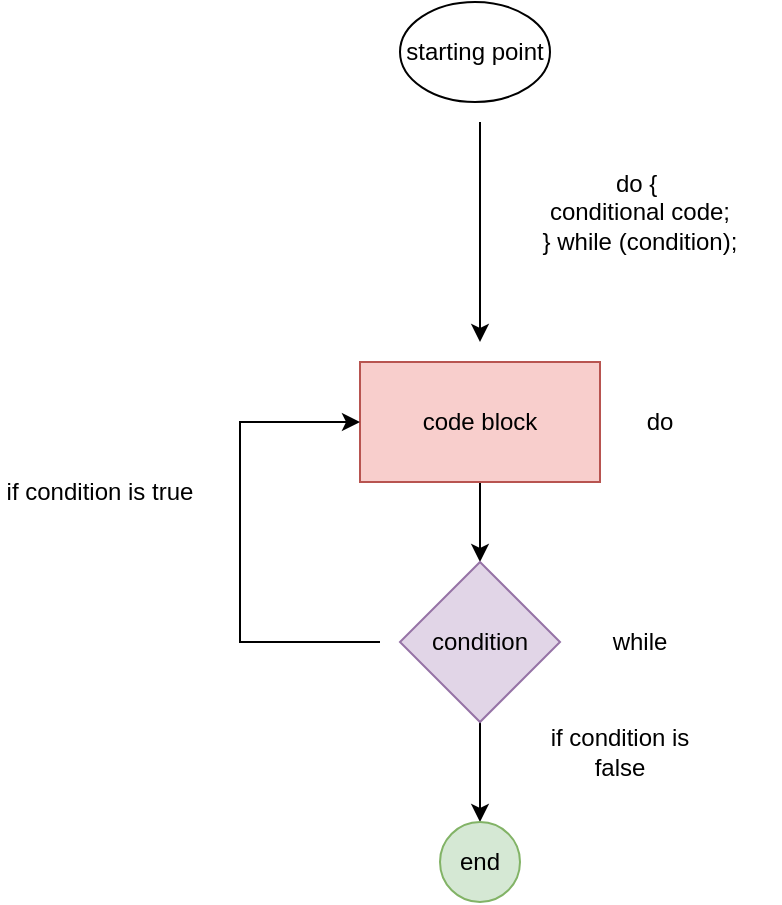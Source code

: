 <mxfile version="20.0.1" type="github"><diagram id="p4OnMx4J5jkgzoRhmFad" name="Page-1"><mxGraphModel dx="1106" dy="622" grid="1" gridSize="10" guides="1" tooltips="1" connect="1" arrows="1" fold="1" page="1" pageScale="1" pageWidth="827" pageHeight="1169" math="0" shadow="0"><root><mxCell id="0"/><mxCell id="1" parent="0"/><mxCell id="Bt0VHHIA26WRMmpWuTSR-1" value="" style="endArrow=classic;html=1;rounded=0;" parent="1" edge="1"><mxGeometry width="50" height="50" relative="1" as="geometry"><mxPoint x="420" y="80" as="sourcePoint"/><mxPoint x="420" y="190" as="targetPoint"/></mxGeometry></mxCell><mxCell id="Bt0VHHIA26WRMmpWuTSR-6" value="" style="edgeStyle=orthogonalEdgeStyle;rounded=0;orthogonalLoop=1;jettySize=auto;html=1;" parent="1" source="Bt0VHHIA26WRMmpWuTSR-2" target="Bt0VHHIA26WRMmpWuTSR-3" edge="1"><mxGeometry relative="1" as="geometry"/></mxCell><mxCell id="Bt0VHHIA26WRMmpWuTSR-2" value="code block" style="rounded=0;whiteSpace=wrap;html=1;fillColor=#f8cecc;strokeColor=#b85450;" parent="1" vertex="1"><mxGeometry x="360" y="200" width="120" height="60" as="geometry"/></mxCell><mxCell id="Bt0VHHIA26WRMmpWuTSR-5" value="" style="edgeStyle=orthogonalEdgeStyle;rounded=0;orthogonalLoop=1;jettySize=auto;html=1;" parent="1" source="Bt0VHHIA26WRMmpWuTSR-3" target="Bt0VHHIA26WRMmpWuTSR-4" edge="1"><mxGeometry relative="1" as="geometry"/></mxCell><mxCell id="Bt0VHHIA26WRMmpWuTSR-3" value="condition" style="rhombus;whiteSpace=wrap;html=1;fillColor=#e1d5e7;strokeColor=#9673a6;" parent="1" vertex="1"><mxGeometry x="380" y="300" width="80" height="80" as="geometry"/></mxCell><mxCell id="Bt0VHHIA26WRMmpWuTSR-4" value="end" style="ellipse;whiteSpace=wrap;html=1;aspect=fixed;strokeColor=#82b366;fillColor=#d5e8d4;" parent="1" vertex="1"><mxGeometry x="400" y="430" width="40" height="40" as="geometry"/></mxCell><mxCell id="Bt0VHHIA26WRMmpWuTSR-7" value="" style="endArrow=classic;html=1;rounded=0;entryX=0;entryY=0.5;entryDx=0;entryDy=0;" parent="1" target="Bt0VHHIA26WRMmpWuTSR-2" edge="1"><mxGeometry width="50" height="50" relative="1" as="geometry"><mxPoint x="370" y="340" as="sourcePoint"/><mxPoint x="300" y="230" as="targetPoint"/><Array as="points"><mxPoint x="300" y="340"/><mxPoint x="300" y="230"/></Array></mxGeometry></mxCell><mxCell id="Bt0VHHIA26WRMmpWuTSR-11" value="do {&amp;nbsp;&lt;br&gt;conditional code;&lt;br&gt;} while (condition);" style="text;html=1;strokeColor=none;fillColor=none;align=center;verticalAlign=middle;whiteSpace=wrap;rounded=0;" parent="1" vertex="1"><mxGeometry x="430" y="110" width="140" height="30" as="geometry"/></mxCell><mxCell id="Bt0VHHIA26WRMmpWuTSR-13" value="if condition is true" style="text;html=1;strokeColor=none;fillColor=none;align=center;verticalAlign=middle;whiteSpace=wrap;rounded=0;" parent="1" vertex="1"><mxGeometry x="180" y="250" width="100" height="30" as="geometry"/></mxCell><mxCell id="Bt0VHHIA26WRMmpWuTSR-14" value="if condition is false" style="text;html=1;strokeColor=none;fillColor=none;align=center;verticalAlign=middle;whiteSpace=wrap;rounded=0;" parent="1" vertex="1"><mxGeometry x="440" y="380" width="100" height="30" as="geometry"/></mxCell><mxCell id="Bt0VHHIA26WRMmpWuTSR-15" value="do" style="text;html=1;strokeColor=none;fillColor=none;align=center;verticalAlign=middle;whiteSpace=wrap;rounded=0;" parent="1" vertex="1"><mxGeometry x="480" y="215" width="60" height="30" as="geometry"/></mxCell><mxCell id="Bt0VHHIA26WRMmpWuTSR-16" value="while" style="text;html=1;strokeColor=none;fillColor=none;align=center;verticalAlign=middle;whiteSpace=wrap;rounded=0;" parent="1" vertex="1"><mxGeometry x="470" y="325" width="60" height="30" as="geometry"/></mxCell><mxCell id="Bt0VHHIA26WRMmpWuTSR-17" value="starting point" style="ellipse;whiteSpace=wrap;html=1;strokeColor=#000000;" parent="1" vertex="1"><mxGeometry x="380" y="20" width="75" height="50" as="geometry"/></mxCell></root></mxGraphModel></diagram></mxfile>